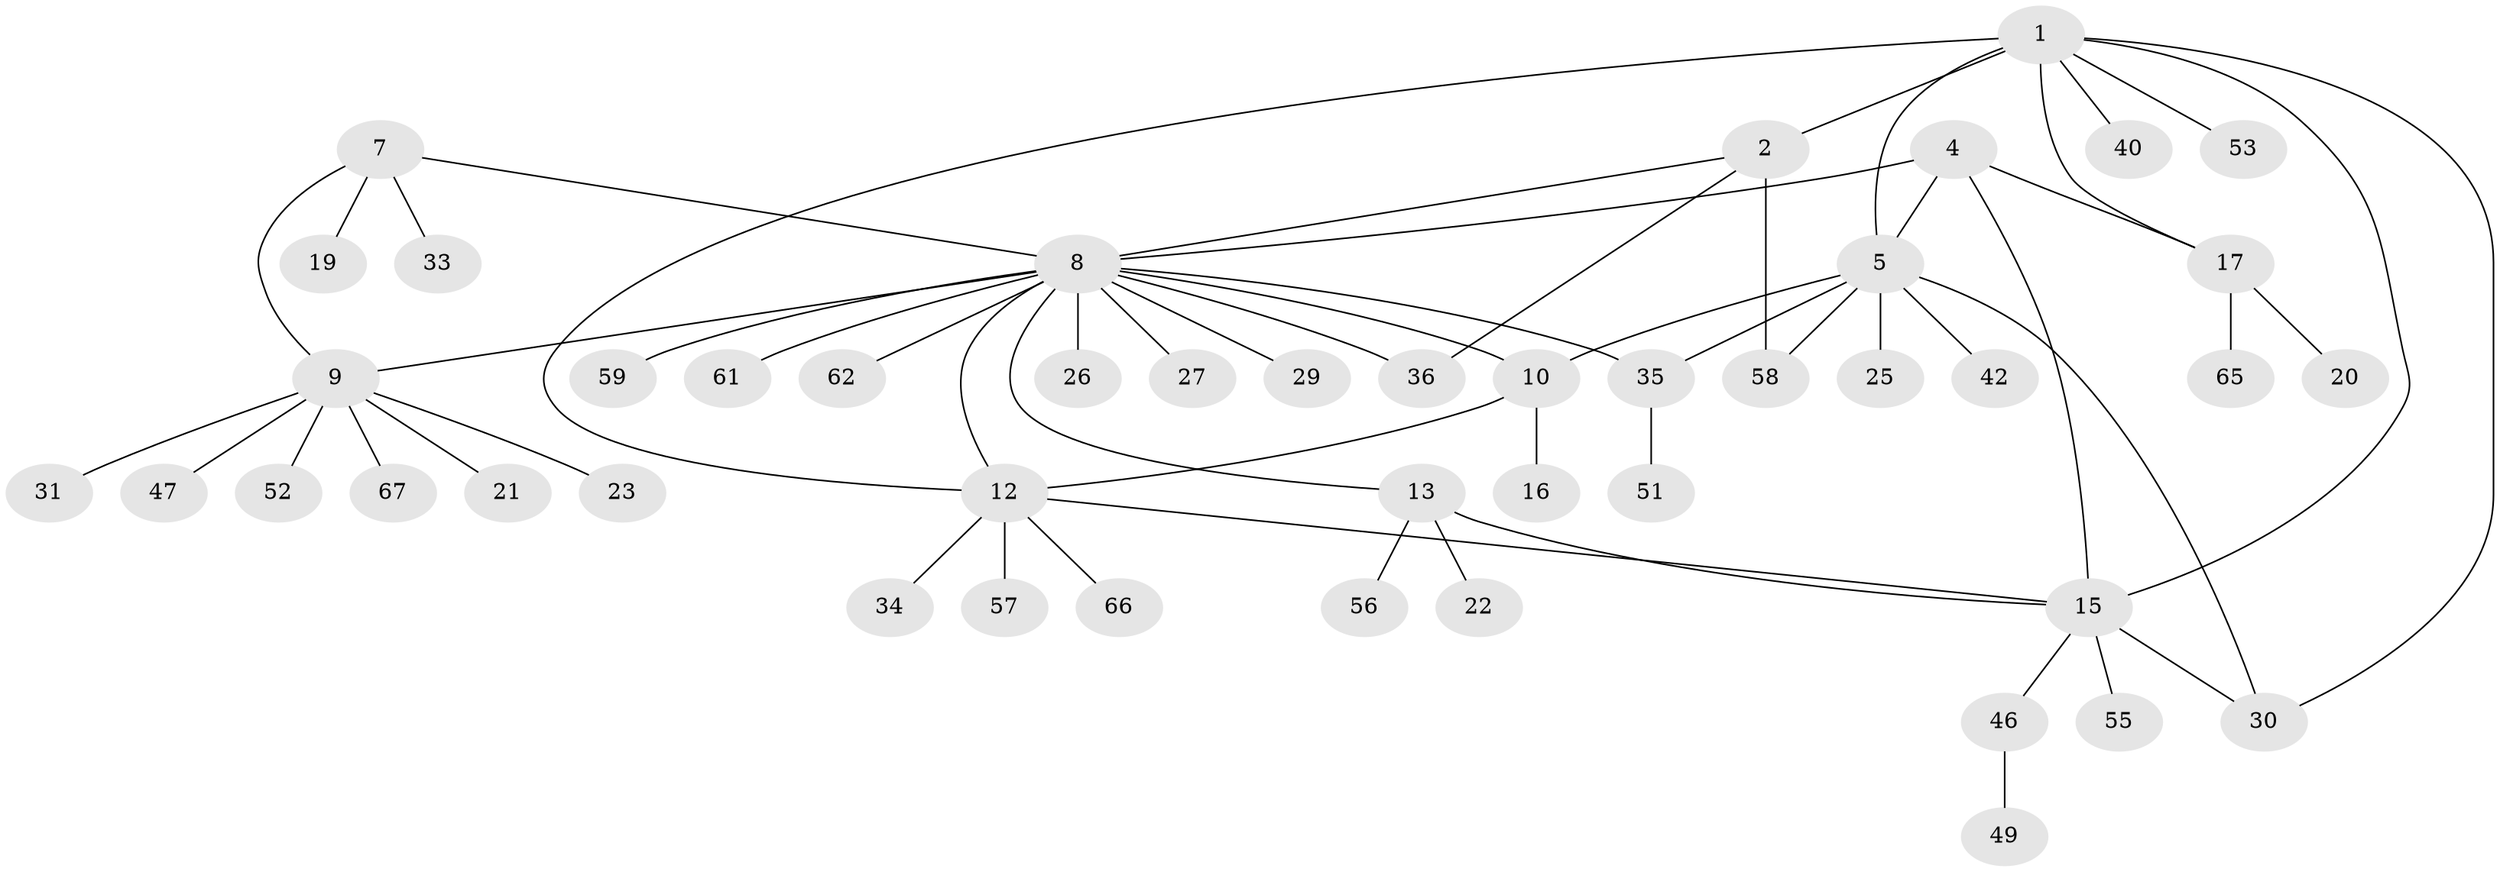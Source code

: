 // Generated by graph-tools (version 1.1) at 2025/52/02/27/25 19:52:18]
// undirected, 46 vertices, 59 edges
graph export_dot {
graph [start="1"]
  node [color=gray90,style=filled];
  1 [super="+3"];
  2 [super="+50"];
  4 [super="+68"];
  5 [super="+6"];
  7 [super="+45"];
  8 [super="+11"];
  9 [super="+54"];
  10;
  12 [super="+39"];
  13 [super="+14"];
  15 [super="+48"];
  16 [super="+18"];
  17 [super="+28"];
  19;
  20 [super="+37"];
  21 [super="+24"];
  22 [super="+32"];
  23 [super="+41"];
  25;
  26;
  27;
  29 [super="+43"];
  30 [super="+38"];
  31;
  33;
  34;
  35 [super="+60"];
  36;
  40;
  42 [super="+44"];
  46 [super="+63"];
  47;
  49;
  51 [super="+64"];
  52;
  53;
  55;
  56;
  57;
  58;
  59;
  61;
  62;
  65 [super="+69"];
  66;
  67;
  1 -- 2 [weight=2];
  1 -- 5;
  1 -- 12;
  1 -- 15;
  1 -- 30;
  1 -- 40;
  1 -- 53;
  1 -- 17;
  2 -- 8;
  2 -- 36;
  2 -- 58;
  4 -- 5 [weight=2];
  4 -- 8;
  4 -- 15;
  4 -- 17;
  5 -- 10;
  5 -- 30;
  5 -- 35;
  5 -- 58;
  5 -- 25;
  5 -- 42;
  7 -- 8;
  7 -- 9;
  7 -- 19;
  7 -- 33;
  8 -- 9;
  8 -- 26;
  8 -- 29;
  8 -- 59;
  8 -- 13;
  8 -- 36;
  8 -- 10;
  8 -- 27;
  8 -- 12;
  8 -- 61;
  8 -- 62;
  8 -- 35;
  9 -- 21;
  9 -- 23;
  9 -- 31;
  9 -- 47;
  9 -- 52;
  9 -- 67;
  10 -- 12;
  10 -- 16;
  12 -- 15;
  12 -- 34;
  12 -- 57;
  12 -- 66;
  13 -- 15 [weight=2];
  13 -- 22;
  13 -- 56;
  15 -- 46;
  15 -- 55;
  15 -- 30;
  17 -- 20;
  17 -- 65;
  35 -- 51;
  46 -- 49;
}
